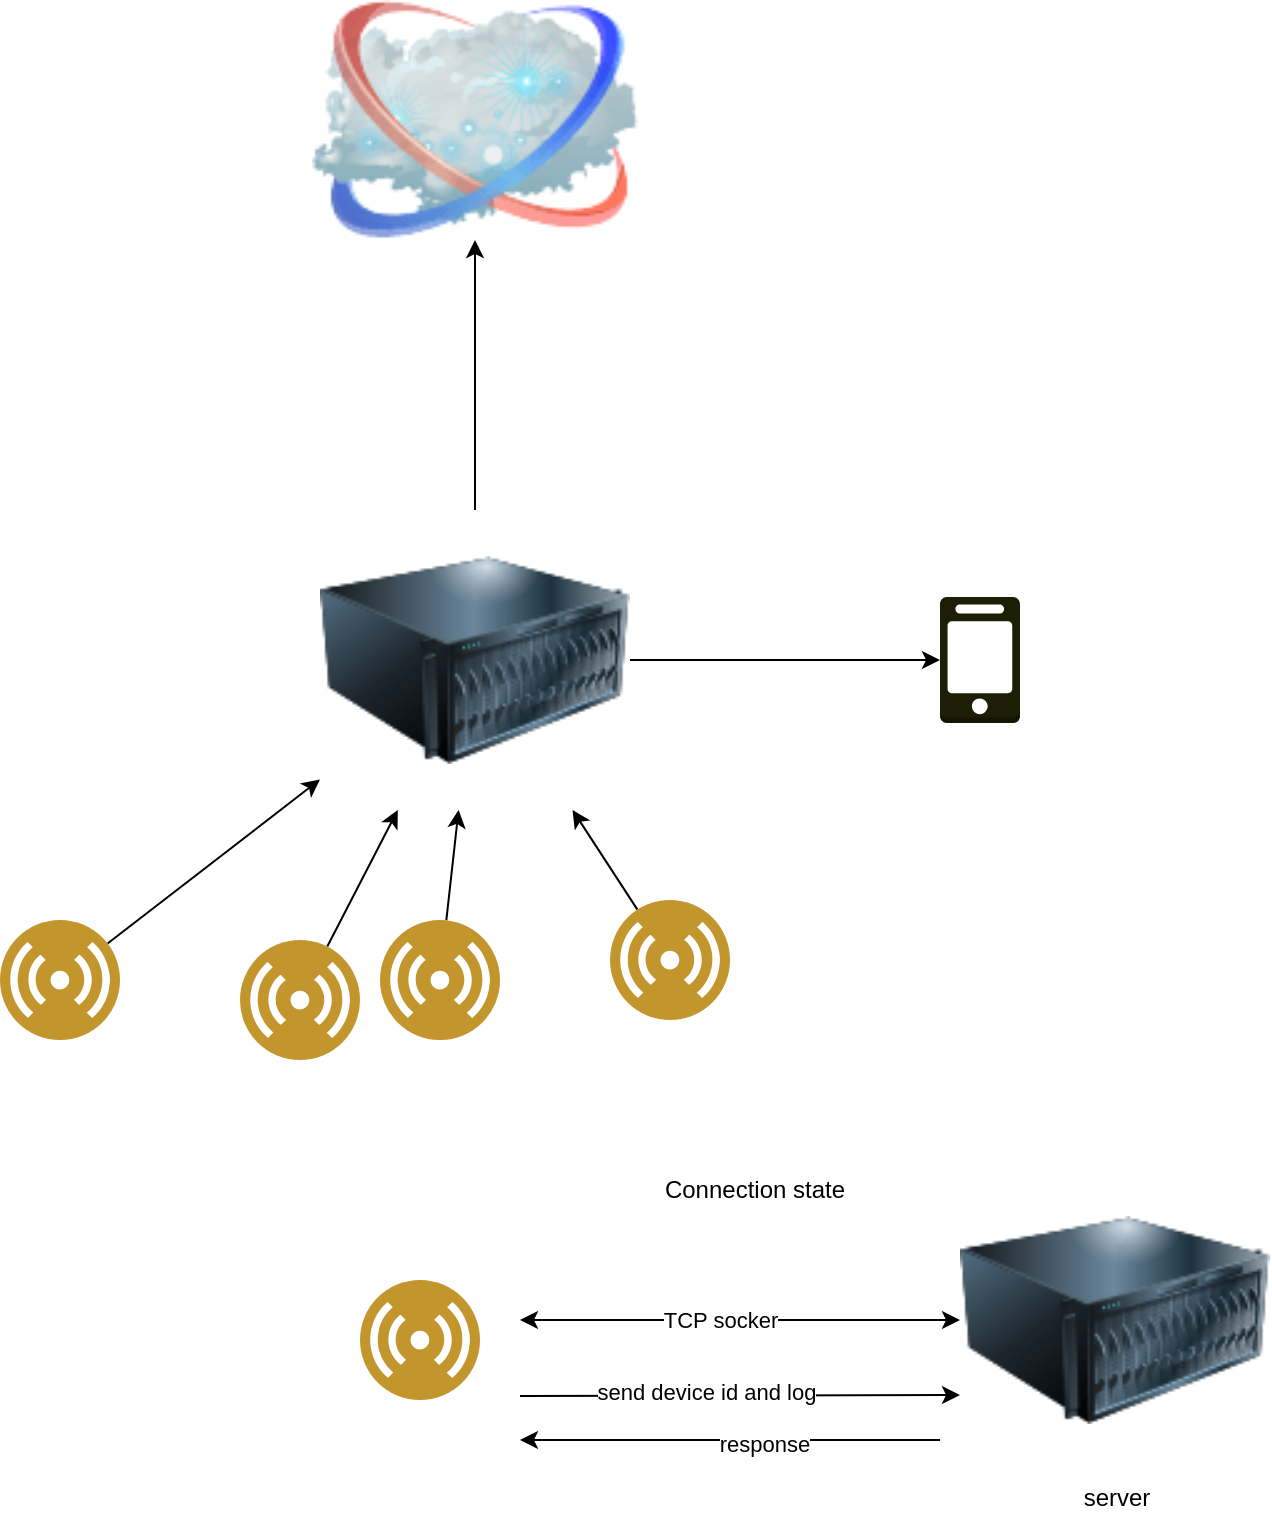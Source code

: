 <mxfile>
    <diagram id="0PrOSCqP3rzMezLKeq9P" name="Page-1">
        <mxGraphModel dx="1428" dy="1673" grid="1" gridSize="10" guides="1" tooltips="1" connect="1" arrows="1" fold="1" page="1" pageScale="1" pageWidth="850" pageHeight="1100" math="0" shadow="0">
            <root>
                <mxCell id="0"/>
                <mxCell id="1" parent="0"/>
                <mxCell id="26" style="edgeStyle=none;html=1;" parent="1" source="9" target="17" edge="1">
                    <mxGeometry relative="1" as="geometry"/>
                </mxCell>
                <mxCell id="45" style="edgeStyle=none;html=1;" parent="1" source="9" target="13" edge="1">
                    <mxGeometry relative="1" as="geometry"/>
                </mxCell>
                <mxCell id="9" value="" style="image;html=1;image=img/lib/clip_art/computers/Server_128x128.png" parent="1" vertex="1">
                    <mxGeometry x="180" y="-65" width="155" height="150" as="geometry"/>
                </mxCell>
                <mxCell id="13" value="" style="outlineConnect=0;dashed=0;verticalLabelPosition=bottom;verticalAlign=top;align=center;html=1;shape=mxgraph.aws3.mobile_client;fillColor=#1C1F05;gradientColor=none;" parent="1" vertex="1">
                    <mxGeometry x="490" y="-21.5" width="40" height="63" as="geometry"/>
                </mxCell>
                <mxCell id="21" value="" style="edgeStyle=none;html=1;" parent="1" source="15" target="9" edge="1">
                    <mxGeometry relative="1" as="geometry"/>
                </mxCell>
                <mxCell id="15" value="" style="aspect=fixed;perimeter=ellipsePerimeter;html=1;align=center;shadow=0;dashed=0;fontColor=#4277BB;labelBackgroundColor=#ffffff;fontSize=12;spacingTop=3;image;image=img/lib/ibm/users/sensor.svg;fillColor=#1C1F05;" parent="1" vertex="1">
                    <mxGeometry x="20" y="140" width="60" height="60" as="geometry"/>
                </mxCell>
                <mxCell id="17" value="" style="image;html=1;image=img/lib/clip_art/networking/Cloud_128x128.png;fillColor=#1C1F05;" parent="1" vertex="1">
                    <mxGeometry x="147.5" y="-320" width="220" height="120" as="geometry"/>
                </mxCell>
                <mxCell id="23" style="edgeStyle=none;html=1;" parent="1" source="18" target="9" edge="1">
                    <mxGeometry relative="1" as="geometry"/>
                </mxCell>
                <mxCell id="18" value="" style="aspect=fixed;perimeter=ellipsePerimeter;html=1;align=center;shadow=0;dashed=0;fontColor=#4277BB;labelBackgroundColor=#ffffff;fontSize=12;spacingTop=3;image;image=img/lib/ibm/users/sensor.svg;fillColor=#1C1F05;" parent="1" vertex="1">
                    <mxGeometry x="140" y="150" width="60" height="60" as="geometry"/>
                </mxCell>
                <mxCell id="24" style="edgeStyle=none;html=1;" parent="1" source="19" target="9" edge="1">
                    <mxGeometry relative="1" as="geometry"/>
                </mxCell>
                <mxCell id="19" value="" style="aspect=fixed;perimeter=ellipsePerimeter;html=1;align=center;shadow=0;dashed=0;fontColor=#4277BB;labelBackgroundColor=#ffffff;fontSize=12;spacingTop=3;image;image=img/lib/ibm/users/sensor.svg;fillColor=#1C1F05;" parent="1" vertex="1">
                    <mxGeometry x="210" y="140" width="60" height="60" as="geometry"/>
                </mxCell>
                <mxCell id="25" style="edgeStyle=none;html=1;" parent="1" source="20" target="9" edge="1">
                    <mxGeometry relative="1" as="geometry"/>
                </mxCell>
                <mxCell id="20" value="" style="aspect=fixed;perimeter=ellipsePerimeter;html=1;align=center;shadow=0;dashed=0;fontColor=#4277BB;labelBackgroundColor=#ffffff;fontSize=12;spacingTop=3;image;image=img/lib/ibm/users/sensor.svg;fillColor=#1C1F05;" parent="1" vertex="1">
                    <mxGeometry x="325" y="130" width="60" height="60" as="geometry"/>
                </mxCell>
                <mxCell id="61" value="server" style="image;html=1;image=img/lib/clip_art/computers/Server_128x128.png" vertex="1" parent="1">
                    <mxGeometry x="500" y="265" width="155" height="150" as="geometry"/>
                </mxCell>
                <mxCell id="64" style="edgeStyle=none;html=1;startArrow=classic;startFill=1;" edge="1" parent="1" target="61">
                    <mxGeometry relative="1" as="geometry">
                        <mxPoint x="280" y="340" as="sourcePoint"/>
                    </mxGeometry>
                </mxCell>
                <mxCell id="65" value="TCP socker" style="edgeLabel;html=1;align=center;verticalAlign=middle;resizable=0;points=[];" vertex="1" connectable="0" parent="64">
                    <mxGeometry x="-0.518" y="-3" relative="1" as="geometry">
                        <mxPoint x="47" y="-3" as="offset"/>
                    </mxGeometry>
                </mxCell>
                <mxCell id="76" style="edgeStyle=none;html=1;entryX=0;entryY=0.75;entryDx=0;entryDy=0;startArrow=none;startFill=0;" edge="1" parent="1" target="61">
                    <mxGeometry relative="1" as="geometry">
                        <mxPoint x="280" y="378" as="sourcePoint"/>
                    </mxGeometry>
                </mxCell>
                <mxCell id="77" value="send device id and log" style="edgeLabel;html=1;align=center;verticalAlign=middle;resizable=0;points=[];" vertex="1" connectable="0" parent="76">
                    <mxGeometry x="-0.16" y="2" relative="1" as="geometry">
                        <mxPoint as="offset"/>
                    </mxGeometry>
                </mxCell>
                <mxCell id="71" value="" style="aspect=fixed;perimeter=ellipsePerimeter;html=1;align=center;shadow=0;dashed=0;fontColor=#4277BB;labelBackgroundColor=#ffffff;fontSize=12;spacingTop=3;image;image=img/lib/ibm/users/sensor.svg;fillColor=#1C1F05;" vertex="1" parent="1">
                    <mxGeometry x="200" y="320" width="60" height="60" as="geometry"/>
                </mxCell>
                <mxCell id="79" style="edgeStyle=none;html=1;startArrow=none;startFill=0;" edge="1" parent="1">
                    <mxGeometry relative="1" as="geometry">
                        <mxPoint x="490" y="400" as="sourcePoint"/>
                        <mxPoint x="280" y="400" as="targetPoint"/>
                    </mxGeometry>
                </mxCell>
                <mxCell id="80" value="response" style="edgeLabel;html=1;align=center;verticalAlign=middle;resizable=0;points=[];" vertex="1" connectable="0" parent="79">
                    <mxGeometry x="-0.16" y="2" relative="1" as="geometry">
                        <mxPoint as="offset"/>
                    </mxGeometry>
                </mxCell>
                <UserObject label="Connection state" placeholders="1" name="Variable" id="84">
                    <mxCell style="text;html=1;strokeColor=none;fillColor=none;align=center;verticalAlign=middle;whiteSpace=wrap;overflow=hidden;" vertex="1" parent="1">
                        <mxGeometry x="320" y="265" width="155" height="20" as="geometry"/>
                    </mxCell>
                </UserObject>
            </root>
        </mxGraphModel>
    </diagram>
</mxfile>